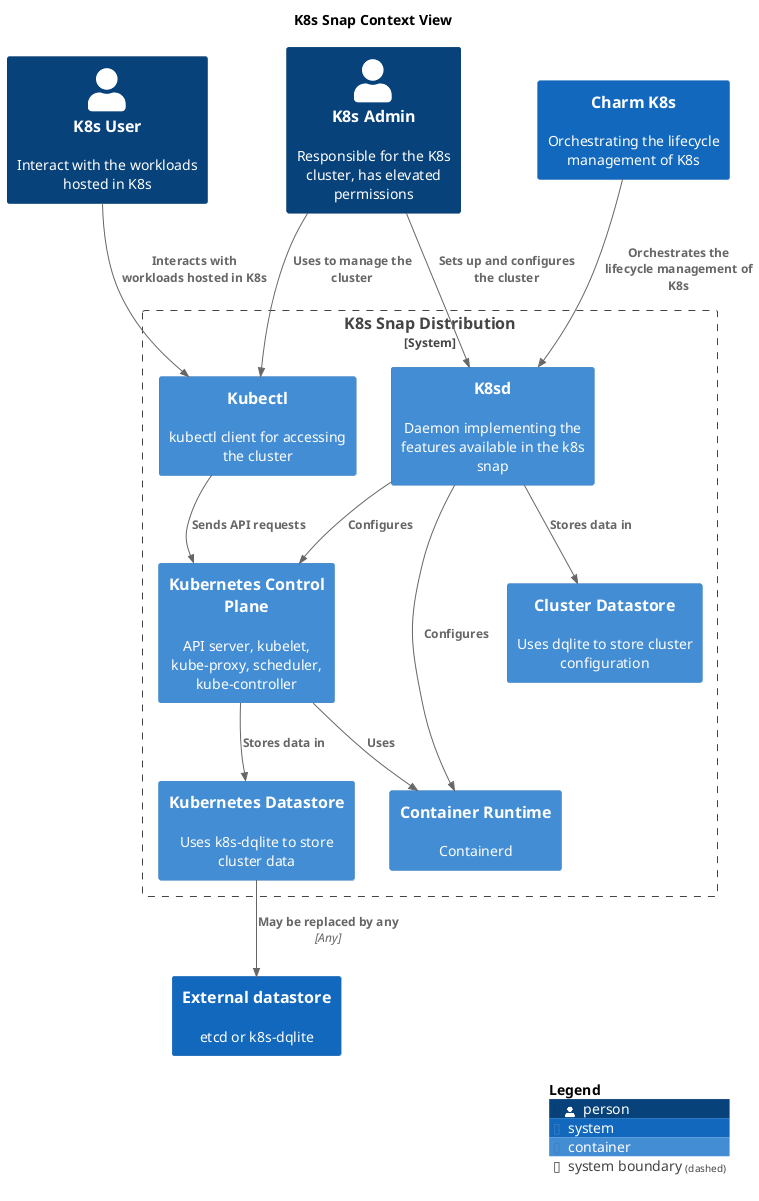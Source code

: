 @startuml
set separator none
title K8s Snap Context View

top to bottom direction

!include <C4/C4>
!include <C4/C4_Context>
!include <C4/C4_Container>

Person(K8sAdmin, "K8s Admin", $descr="Responsible for the K8s cluster, has elevated permissions", $tags="", $link="")
Person(K8sUser, "K8s User", $descr="Interact with the workloads hosted in K8s", $tags="", $link="")
System(CharmK8s, "Charm K8s", $descr="Orchestrating the lifecycle management of K8s", $tags="", $link="")
System(Externaldatastore, "External datastore", $descr="etcd or k8s-dqlite", $tags="", $link="")

System_Boundary("K8sSnapDistribution_boundary", "K8s Snap Distribution", $tags="") {
  Container(K8sSnapDistribution.KubernetesControlPlane, "Kubernetes Control Plane", $techn="", $descr="API server, kubelet, kube-proxy, scheduler, kube-controller", $tags="", $link="")
  Container(K8sSnapDistribution.ContainerRuntime, "Container Runtime", $techn="", $descr="Containerd", $tags="", $link="")
  Container(K8sSnapDistribution.K8sd, "K8sd", $techn="", $descr="Daemon implementing the features available in the k8s snap", $tags="", $link="")
  Container(K8sSnapDistribution.K8sddatastore, "Cluster Datastore", $techn="", $descr="Uses dqlite to store cluster configuration", $tags="", $link="")
  Container(K8sSnapDistribution.Kubectl, "Kubectl", $techn="", $descr="kubectl client for accessing the cluster", $tags="", $link="")
  Container(K8sSnapDistribution.Kubernetesdatastore, "Kubernetes Datastore", $techn="", $descr="Uses k8s-dqlite to store cluster data", $tags="", $link="")
}

Rel(K8sAdmin, K8sSnapDistribution.K8sd, "Sets up and configures the cluster", $techn="", $tags="", $link="")
Rel(K8sAdmin, K8sSnapDistribution.Kubectl, "Uses to manage the cluster", $techn="", $tags="", $link="")
Rel(K8sUser, K8sSnapDistribution.Kubectl, "Interacts with workloads hosted in K8s", $techn="", $tags="", $link="")
Rel(CharmK8s, K8sSnapDistribution.K8sd, "Orchestrates the lifecycle management of K8s", $techn="", $tags="", $link="")
Rel(K8sSnapDistribution.K8sd, K8sSnapDistribution.K8sddatastore, "Stores data in", $techn="", $tags="", $link="")
Rel(K8sSnapDistribution.KubernetesControlPlane, K8sSnapDistribution.Kubernetesdatastore, "Stores data in", $techn="", $tags="", $link="")
Rel(K8sSnapDistribution.Kubernetesdatastore, Externaldatastore, "May be replaced by any", $techn="Any", $tags="", $link="")
Rel(K8sSnapDistribution.K8sd, K8sSnapDistribution.KubernetesControlPlane, "Configures", $techn="", $tags="", $link="")
Rel(K8sSnapDistribution.KubernetesControlPlane, K8sSnapDistribution.ContainerRuntime, "Uses", $techn="", $tags="", $link="")
Rel(K8sSnapDistribution.Kubectl, K8sSnapDistribution.KubernetesControlPlane, "Sends API requests", $techn="", $tags="", $link="")
Rel(K8sSnapDistribution.K8sd, K8sSnapDistribution.ContainerRuntime, "Configures", $techn="", $tags="", $link="")

SHOW_LEGEND(true)
@enduml
